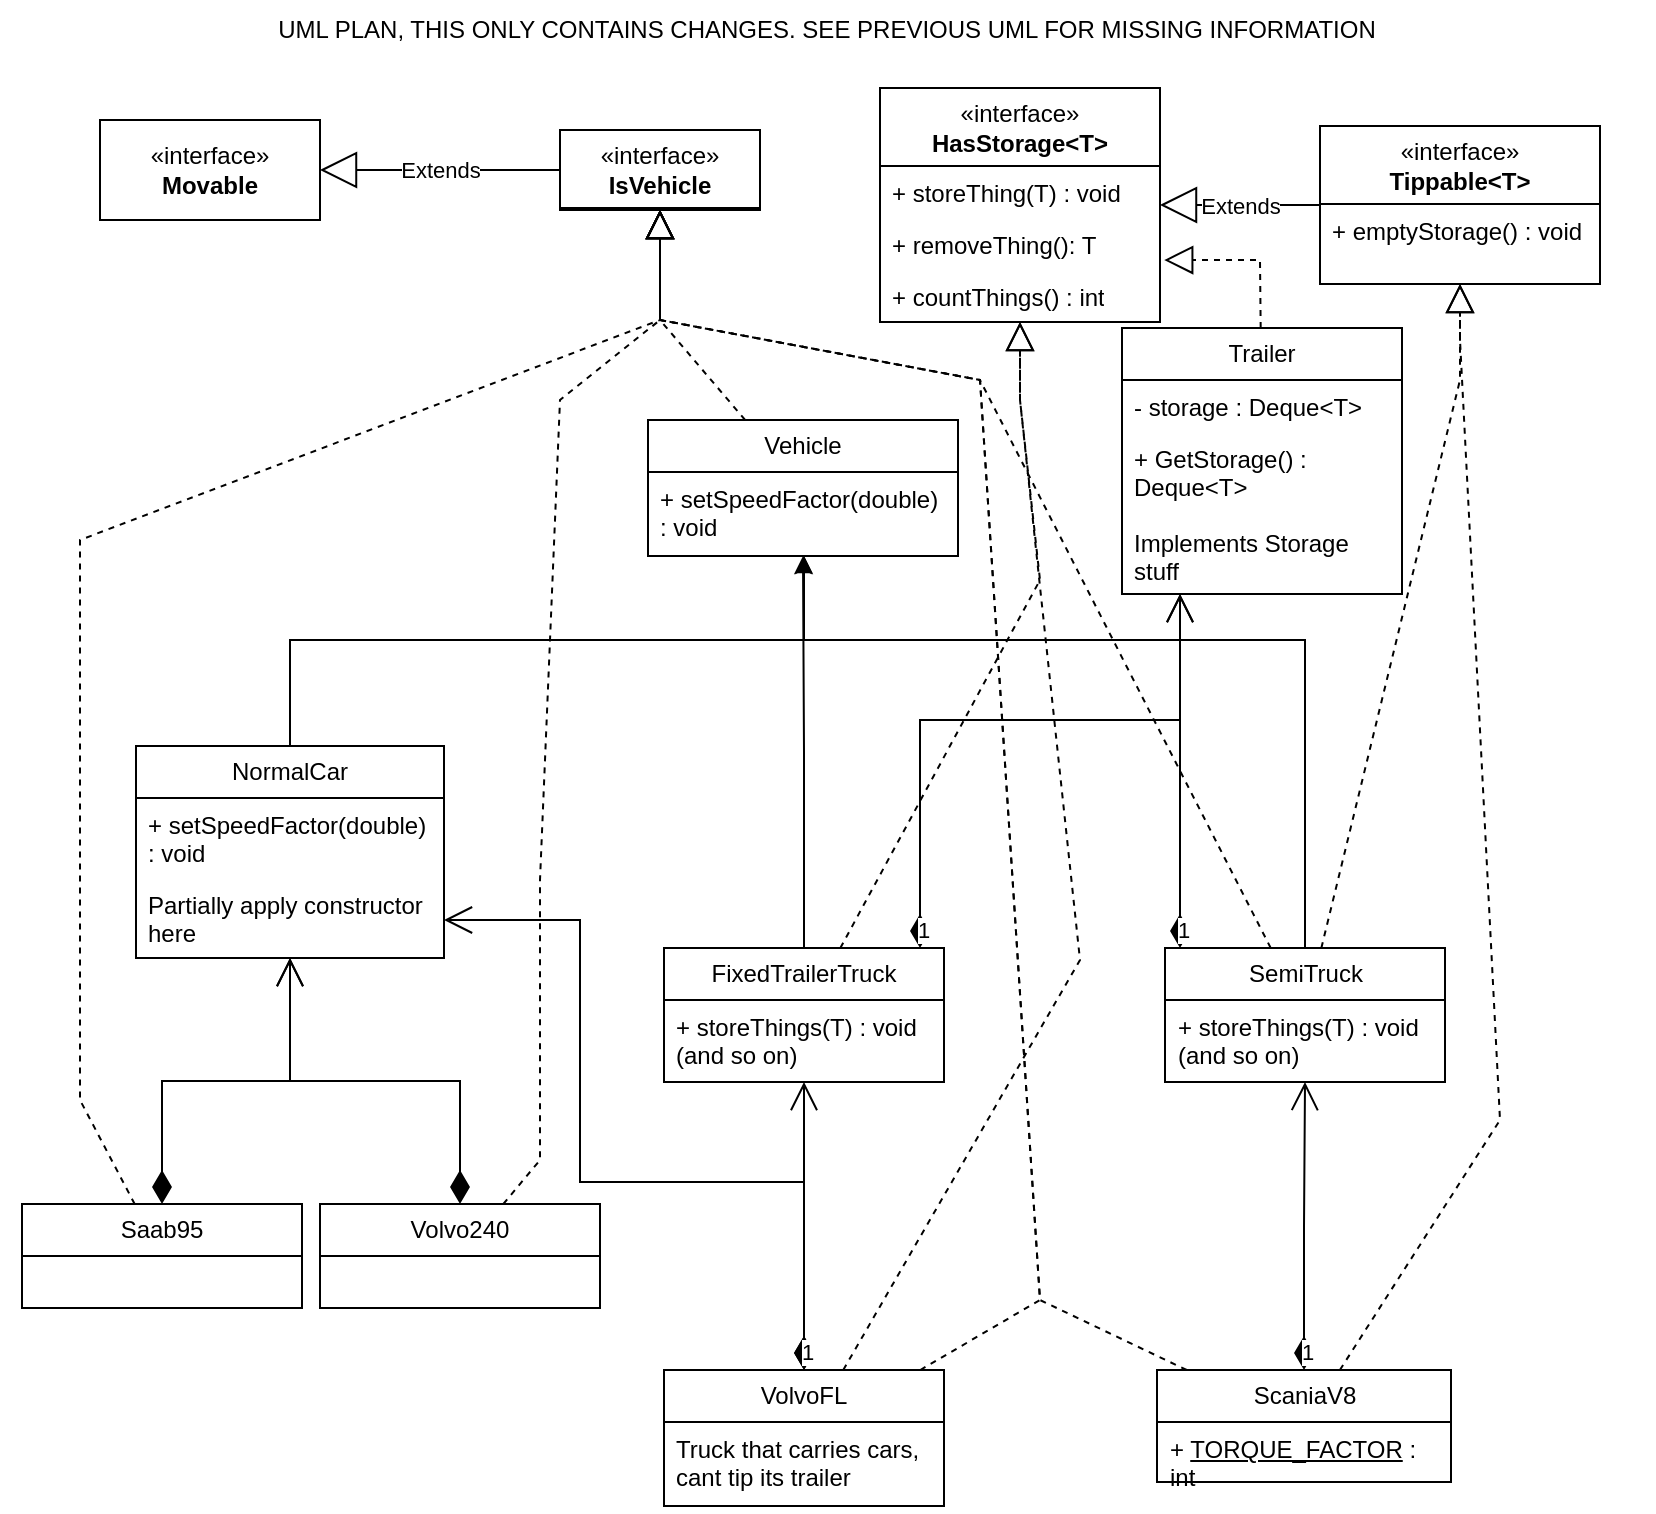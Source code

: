 <mxfile version="23.0.2" type="device">
  <diagram id="C5RBs43oDa-KdzZeNtuy" name="Page-1">
    <mxGraphModel dx="1196" dy="715" grid="1" gridSize="10" guides="1" tooltips="1" connect="1" arrows="1" fold="1" page="1" pageScale="1" pageWidth="827" pageHeight="1169" math="0" shadow="0">
      <root>
        <mxCell id="WIyWlLk6GJQsqaUBKTNV-0" />
        <mxCell id="WIyWlLk6GJQsqaUBKTNV-1" parent="WIyWlLk6GJQsqaUBKTNV-0" />
        <mxCell id="1KCT2nZTQpKCan8YGp3O-2" value="&lt;div&gt;«interface»&lt;/div&gt;&lt;b&gt;Movable&lt;/b&gt;" style="html=1;whiteSpace=wrap;" parent="WIyWlLk6GJQsqaUBKTNV-1" vertex="1">
          <mxGeometry x="50" y="70" width="110" height="50" as="geometry" />
        </mxCell>
        <mxCell id="1KCT2nZTQpKCan8YGp3O-15" value="Vehicle" style="swimlane;fontStyle=0;childLayout=stackLayout;horizontal=1;startSize=26;fillColor=none;horizontalStack=0;resizeParent=1;resizeParentMax=0;resizeLast=0;collapsible=1;marginBottom=0;whiteSpace=wrap;html=1;" parent="WIyWlLk6GJQsqaUBKTNV-1" vertex="1">
          <mxGeometry x="324" y="220" width="155" height="68" as="geometry" />
        </mxCell>
        <mxCell id="1KCT2nZTQpKCan8YGp3O-103" value="+ setSpeedFactor(double) : void" style="text;strokeColor=none;fillColor=none;align=left;verticalAlign=top;spacingLeft=4;spacingRight=4;overflow=hidden;rotatable=0;points=[[0,0.5],[1,0.5]];portConstraint=eastwest;whiteSpace=wrap;html=1;" parent="1KCT2nZTQpKCan8YGp3O-15" vertex="1">
          <mxGeometry y="26" width="155" height="42" as="geometry" />
        </mxCell>
        <mxCell id="1KCT2nZTQpKCan8YGp3O-21" value="Extends" style="endArrow=block;endSize=16;endFill=0;html=1;rounded=0;" parent="WIyWlLk6GJQsqaUBKTNV-1" source="_7U5zjCwsV4HifF4RqIY-29" target="1KCT2nZTQpKCan8YGp3O-73" edge="1">
          <mxGeometry width="160" relative="1" as="geometry">
            <mxPoint x="675.0" y="108.375" as="sourcePoint" />
            <mxPoint x="554" y="102.0" as="targetPoint" />
          </mxGeometry>
        </mxCell>
        <mxCell id="1KCT2nZTQpKCan8YGp3O-22" value="Extends" style="endArrow=block;endSize=16;endFill=0;html=1;rounded=0;" parent="WIyWlLk6GJQsqaUBKTNV-1" source="1KCT2nZTQpKCan8YGp3O-97" target="1KCT2nZTQpKCan8YGp3O-2" edge="1">
          <mxGeometry width="160" relative="1" as="geometry">
            <mxPoint x="279" y="102.0" as="sourcePoint" />
            <mxPoint x="461" y="437" as="targetPoint" />
          </mxGeometry>
        </mxCell>
        <mxCell id="1KCT2nZTQpKCan8YGp3O-24" value="" style="endArrow=block;dashed=1;endFill=0;endSize=12;html=1;rounded=0;" parent="WIyWlLk6GJQsqaUBKTNV-1" source="_7U5zjCwsV4HifF4RqIY-6" target="1KCT2nZTQpKCan8YGp3O-73" edge="1">
          <mxGeometry width="160" relative="1" as="geometry">
            <mxPoint x="471" y="305.0" as="sourcePoint" />
            <mxPoint x="482.075" y="127.0" as="targetPoint" />
            <Array as="points">
              <mxPoint x="520" y="300" />
              <mxPoint x="510" y="210" />
            </Array>
          </mxGeometry>
        </mxCell>
        <mxCell id="1KCT2nZTQpKCan8YGp3O-25" value="" style="endArrow=block;dashed=1;endFill=0;endSize=12;html=1;rounded=0;" parent="WIyWlLk6GJQsqaUBKTNV-1" source="_7U5zjCwsV4HifF4RqIY-10" target="_7U5zjCwsV4HifF4RqIY-29" edge="1">
          <mxGeometry width="160" relative="1" as="geometry">
            <mxPoint x="671.574" y="288.0" as="sourcePoint" />
            <mxPoint x="730.0" y="132" as="targetPoint" />
            <Array as="points">
              <mxPoint x="730" y="200" />
            </Array>
          </mxGeometry>
        </mxCell>
        <mxCell id="1KCT2nZTQpKCan8YGp3O-26" value="" style="endArrow=block;dashed=1;endFill=0;endSize=12;html=1;rounded=0;" parent="WIyWlLk6GJQsqaUBKTNV-1" source="_7U5zjCwsV4HifF4RqIY-10" target="1KCT2nZTQpKCan8YGp3O-97" edge="1">
          <mxGeometry width="160" relative="1" as="geometry">
            <mxPoint x="577.645" y="288.0" as="sourcePoint" />
            <mxPoint x="332.529" y="127.0" as="targetPoint" />
            <Array as="points">
              <mxPoint x="490" y="200" />
              <mxPoint x="330" y="170" />
            </Array>
          </mxGeometry>
        </mxCell>
        <mxCell id="1KCT2nZTQpKCan8YGp3O-28" value="" style="endArrow=block;dashed=1;endFill=0;endSize=12;html=1;rounded=0;" parent="WIyWlLk6GJQsqaUBKTNV-1" source="1KCT2nZTQpKCan8YGp3O-15" target="1KCT2nZTQpKCan8YGp3O-97" edge="1">
          <mxGeometry width="160" relative="1" as="geometry">
            <mxPoint x="320" y="437" as="sourcePoint" />
            <mxPoint x="332.529" y="127.0" as="targetPoint" />
            <Array as="points">
              <mxPoint x="330" y="170" />
            </Array>
          </mxGeometry>
        </mxCell>
        <mxCell id="1KCT2nZTQpKCan8YGp3O-30" value="Volvo240" style="swimlane;fontStyle=0;childLayout=stackLayout;horizontal=1;startSize=26;fillColor=none;horizontalStack=0;resizeParent=1;resizeParentMax=0;resizeLast=0;collapsible=1;marginBottom=0;whiteSpace=wrap;html=1;" parent="WIyWlLk6GJQsqaUBKTNV-1" vertex="1">
          <mxGeometry x="160" y="612" width="140" height="52" as="geometry" />
        </mxCell>
        <mxCell id="1KCT2nZTQpKCan8YGp3O-42" value="&lt;div&gt;Saab95&lt;/div&gt;" style="swimlane;fontStyle=0;childLayout=stackLayout;horizontal=1;startSize=26;fillColor=none;horizontalStack=0;resizeParent=1;resizeParentMax=0;resizeLast=0;collapsible=1;marginBottom=0;whiteSpace=wrap;html=1;" parent="WIyWlLk6GJQsqaUBKTNV-1" vertex="1">
          <mxGeometry x="11" y="612" width="140" height="52" as="geometry" />
        </mxCell>
        <mxCell id="1KCT2nZTQpKCan8YGp3O-46" value="ScaniaV8" style="swimlane;fontStyle=0;childLayout=stackLayout;horizontal=1;startSize=26;fillColor=none;horizontalStack=0;resizeParent=1;resizeParentMax=0;resizeLast=0;collapsible=1;marginBottom=0;whiteSpace=wrap;html=1;" parent="WIyWlLk6GJQsqaUBKTNV-1" vertex="1">
          <mxGeometry x="578.5" y="695" width="147" height="56" as="geometry">
            <mxRectangle x="554" y="353" width="90" height="30" as="alternateBounds" />
          </mxGeometry>
        </mxCell>
        <mxCell id="1KCT2nZTQpKCan8YGp3O-106" value="+ &lt;u&gt;TORQUE_FACTOR&lt;/u&gt; : int" style="text;strokeColor=none;fillColor=none;align=left;verticalAlign=top;spacingLeft=4;spacingRight=4;overflow=hidden;rotatable=0;points=[[0,0.5],[1,0.5]];portConstraint=eastwest;whiteSpace=wrap;html=1;" parent="1KCT2nZTQpKCan8YGp3O-46" vertex="1">
          <mxGeometry y="26" width="147" height="30" as="geometry" />
        </mxCell>
        <mxCell id="1KCT2nZTQpKCan8YGp3O-53" value="1" style="endArrow=open;html=1;endSize=12;startArrow=diamondThin;startSize=14;startFill=1;edgeStyle=orthogonalEdgeStyle;align=left;verticalAlign=bottom;rounded=0;textOpacity=0;" parent="WIyWlLk6GJQsqaUBKTNV-1" source="1KCT2nZTQpKCan8YGp3O-30" target="1KCT2nZTQpKCan8YGp3O-62" edge="1">
          <mxGeometry x="-1" y="3" relative="1" as="geometry">
            <mxPoint x="320" y="517" as="sourcePoint" />
            <mxPoint x="480" y="517" as="targetPoint" />
          </mxGeometry>
        </mxCell>
        <mxCell id="1KCT2nZTQpKCan8YGp3O-54" value="1" style="endArrow=open;html=1;endSize=12;startArrow=diamondThin;startSize=14;startFill=1;edgeStyle=orthogonalEdgeStyle;align=left;verticalAlign=bottom;rounded=0;textOpacity=0;" parent="WIyWlLk6GJQsqaUBKTNV-1" source="1KCT2nZTQpKCan8YGp3O-42" target="1KCT2nZTQpKCan8YGp3O-62" edge="1">
          <mxGeometry x="-1" y="3" relative="1" as="geometry">
            <mxPoint x="320" y="517" as="sourcePoint" />
            <mxPoint x="480" y="517" as="targetPoint" />
          </mxGeometry>
        </mxCell>
        <mxCell id="1KCT2nZTQpKCan8YGp3O-55" value="VolvoFL" style="swimlane;fontStyle=0;childLayout=stackLayout;horizontal=1;startSize=26;fillColor=none;horizontalStack=0;resizeParent=1;resizeParentMax=0;resizeLast=0;collapsible=1;marginBottom=0;whiteSpace=wrap;html=1;" parent="WIyWlLk6GJQsqaUBKTNV-1" vertex="1">
          <mxGeometry x="332" y="695" width="140" height="68" as="geometry">
            <mxRectangle x="320" y="353" width="90" height="30" as="alternateBounds" />
          </mxGeometry>
        </mxCell>
        <mxCell id="1KCT2nZTQpKCan8YGp3O-70" value="Truck that carries cars, cant tip its trailer" style="text;strokeColor=none;fillColor=none;align=left;verticalAlign=top;spacingLeft=4;spacingRight=4;overflow=hidden;rotatable=0;points=[[0,0.5],[1,0.5]];portConstraint=eastwest;whiteSpace=wrap;html=1;" parent="1KCT2nZTQpKCan8YGp3O-55" vertex="1">
          <mxGeometry y="26" width="140" height="42" as="geometry" />
        </mxCell>
        <mxCell id="1KCT2nZTQpKCan8YGp3O-62" value="NormalCar" style="swimlane;fontStyle=0;childLayout=stackLayout;horizontal=1;startSize=26;fillColor=none;horizontalStack=0;resizeParent=1;resizeParentMax=0;resizeLast=0;collapsible=1;marginBottom=0;whiteSpace=wrap;html=1;" parent="WIyWlLk6GJQsqaUBKTNV-1" vertex="1">
          <mxGeometry x="68" y="383" width="154" height="106" as="geometry" />
        </mxCell>
        <mxCell id="1KCT2nZTQpKCan8YGp3O-101" value="+ setSpeedFactor(double) : void" style="text;strokeColor=none;fillColor=none;align=left;verticalAlign=top;spacingLeft=4;spacingRight=4;overflow=hidden;rotatable=0;points=[[0,0.5],[1,0.5]];portConstraint=eastwest;whiteSpace=wrap;html=1;" parent="1KCT2nZTQpKCan8YGp3O-62" vertex="1">
          <mxGeometry y="26" width="154" height="40" as="geometry" />
        </mxCell>
        <mxCell id="1KCT2nZTQpKCan8YGp3O-102" value="&lt;div&gt;Partially apply constructor here&lt;/div&gt;" style="text;strokeColor=none;fillColor=none;align=left;verticalAlign=top;spacingLeft=4;spacingRight=4;overflow=hidden;rotatable=0;points=[[0,0.5],[1,0.5]];portConstraint=eastwest;whiteSpace=wrap;html=1;" parent="1KCT2nZTQpKCan8YGp3O-62" vertex="1">
          <mxGeometry y="66" width="154" height="40" as="geometry" />
        </mxCell>
        <mxCell id="1KCT2nZTQpKCan8YGp3O-67" value="&lt;div&gt;&lt;br&gt;&lt;/div&gt;&lt;div&gt;&lt;br&gt;&lt;/div&gt;" style="endArrow=block;endFill=1;html=1;edgeStyle=orthogonalEdgeStyle;align=left;verticalAlign=top;rounded=0;" parent="WIyWlLk6GJQsqaUBKTNV-1" source="1KCT2nZTQpKCan8YGp3O-62" target="1KCT2nZTQpKCan8YGp3O-15" edge="1">
          <mxGeometry x="-1" relative="1" as="geometry">
            <mxPoint x="320" y="497" as="sourcePoint" />
            <mxPoint x="480" y="497" as="targetPoint" />
            <Array as="points">
              <mxPoint x="145" y="330" />
              <mxPoint x="402" y="330" />
            </Array>
          </mxGeometry>
        </mxCell>
        <mxCell id="1KCT2nZTQpKCan8YGp3O-73" value="«interface»&lt;br&gt;&lt;div&gt;&lt;b&gt;HasStorage&amp;lt;T&amp;gt;&lt;/b&gt;&lt;/div&gt;" style="swimlane;fontStyle=0;childLayout=stackLayout;horizontal=1;startSize=39;fillColor=none;horizontalStack=0;resizeParent=1;resizeParentMax=0;resizeLast=0;collapsible=1;marginBottom=0;whiteSpace=wrap;html=1;" parent="WIyWlLk6GJQsqaUBKTNV-1" vertex="1">
          <mxGeometry x="440" y="54" width="140" height="117" as="geometry" />
        </mxCell>
        <mxCell id="1KCT2nZTQpKCan8YGp3O-74" value="+ storeThing(T) : void" style="text;strokeColor=none;fillColor=none;align=left;verticalAlign=top;spacingLeft=4;spacingRight=4;overflow=hidden;rotatable=0;points=[[0,0.5],[1,0.5]];portConstraint=eastwest;whiteSpace=wrap;html=1;" parent="1KCT2nZTQpKCan8YGp3O-73" vertex="1">
          <mxGeometry y="39" width="140" height="26" as="geometry" />
        </mxCell>
        <mxCell id="1KCT2nZTQpKCan8YGp3O-75" value="+ removeThing(): T" style="text;strokeColor=none;fillColor=none;align=left;verticalAlign=top;spacingLeft=4;spacingRight=4;overflow=hidden;rotatable=0;points=[[0,0.5],[1,0.5]];portConstraint=eastwest;whiteSpace=wrap;html=1;" parent="1KCT2nZTQpKCan8YGp3O-73" vertex="1">
          <mxGeometry y="65" width="140" height="26" as="geometry" />
        </mxCell>
        <mxCell id="1KCT2nZTQpKCan8YGp3O-76" value="+ countThings() : int" style="text;strokeColor=none;fillColor=none;align=left;verticalAlign=top;spacingLeft=4;spacingRight=4;overflow=hidden;rotatable=0;points=[[0,0.5],[1,0.5]];portConstraint=eastwest;whiteSpace=wrap;html=1;" parent="1KCT2nZTQpKCan8YGp3O-73" vertex="1">
          <mxGeometry y="91" width="140" height="26" as="geometry" />
        </mxCell>
        <mxCell id="1KCT2nZTQpKCan8YGp3O-80" value="UML PLAN, THIS ONLY CONTAINS CHANGES. SEE PREVIOUS UML FOR MISSING INFORMATION" style="text;html=1;strokeColor=none;fillColor=none;align=center;verticalAlign=middle;whiteSpace=wrap;rounded=0;" parent="WIyWlLk6GJQsqaUBKTNV-1" vertex="1">
          <mxGeometry y="10" width="827" height="30" as="geometry" />
        </mxCell>
        <mxCell id="1KCT2nZTQpKCan8YGp3O-97" value="«interface»&lt;br&gt;&lt;div&gt;&lt;b&gt;IsVehicle&lt;/b&gt;&lt;/div&gt;" style="swimlane;fontStyle=0;childLayout=stackLayout;horizontal=1;startSize=39;fillColor=none;horizontalStack=0;resizeParent=1;resizeParentMax=0;resizeLast=0;collapsible=1;marginBottom=0;whiteSpace=wrap;html=1;" parent="WIyWlLk6GJQsqaUBKTNV-1" vertex="1" collapsed="1">
          <mxGeometry x="280" y="75" width="100" height="40" as="geometry">
            <mxRectangle x="252" y="54" width="156" height="81" as="alternateBounds" />
          </mxGeometry>
        </mxCell>
        <mxCell id="_7U5zjCwsV4HifF4RqIY-5" value="1" style="endArrow=open;html=1;endSize=12;startArrow=diamondThin;startSize=14;startFill=0;edgeStyle=orthogonalEdgeStyle;align=left;verticalAlign=bottom;rounded=0;" edge="1" parent="WIyWlLk6GJQsqaUBKTNV-1" source="1KCT2nZTQpKCan8YGp3O-55" target="1KCT2nZTQpKCan8YGp3O-62">
          <mxGeometry x="-1" y="3" relative="1" as="geometry">
            <mxPoint x="370" y="380" as="sourcePoint" />
            <mxPoint x="530" y="380" as="targetPoint" />
            <Array as="points">
              <mxPoint x="290" y="601" />
              <mxPoint x="290" y="470" />
            </Array>
          </mxGeometry>
        </mxCell>
        <mxCell id="_7U5zjCwsV4HifF4RqIY-37" style="edgeStyle=orthogonalEdgeStyle;rounded=0;orthogonalLoop=1;jettySize=auto;html=1;" edge="1" parent="WIyWlLk6GJQsqaUBKTNV-1" source="_7U5zjCwsV4HifF4RqIY-6" target="1KCT2nZTQpKCan8YGp3O-15">
          <mxGeometry relative="1" as="geometry" />
        </mxCell>
        <mxCell id="_7U5zjCwsV4HifF4RqIY-6" value="FixedTrailerTruck" style="swimlane;fontStyle=0;childLayout=stackLayout;horizontal=1;startSize=26;fillColor=none;horizontalStack=0;resizeParent=1;resizeParentMax=0;resizeLast=0;collapsible=1;marginBottom=0;whiteSpace=wrap;html=1;" vertex="1" parent="WIyWlLk6GJQsqaUBKTNV-1">
          <mxGeometry x="332" y="484" width="140" height="67" as="geometry" />
        </mxCell>
        <mxCell id="_7U5zjCwsV4HifF4RqIY-9" value="&lt;div&gt;+ storeThings(T) : void (and so on)&lt;/div&gt;&lt;div&gt;&lt;br&gt;&lt;/div&gt;" style="text;strokeColor=none;fillColor=none;align=left;verticalAlign=top;spacingLeft=4;spacingRight=4;overflow=hidden;rotatable=0;points=[[0,0.5],[1,0.5]];portConstraint=eastwest;whiteSpace=wrap;html=1;" vertex="1" parent="_7U5zjCwsV4HifF4RqIY-6">
          <mxGeometry y="26" width="140" height="41" as="geometry" />
        </mxCell>
        <mxCell id="_7U5zjCwsV4HifF4RqIY-10" value="SemiTruck" style="swimlane;fontStyle=0;childLayout=stackLayout;horizontal=1;startSize=26;fillColor=none;horizontalStack=0;resizeParent=1;resizeParentMax=0;resizeLast=0;collapsible=1;marginBottom=0;whiteSpace=wrap;html=1;" vertex="1" parent="WIyWlLk6GJQsqaUBKTNV-1">
          <mxGeometry x="582.5" y="484" width="140" height="67" as="geometry" />
        </mxCell>
        <mxCell id="_7U5zjCwsV4HifF4RqIY-56" value="&lt;div&gt;+ storeThings(T) : void (and so on)&lt;/div&gt;&lt;div&gt;&lt;br&gt;&lt;/div&gt;" style="text;strokeColor=none;fillColor=none;align=left;verticalAlign=top;spacingLeft=4;spacingRight=4;overflow=hidden;rotatable=0;points=[[0,0.5],[1,0.5]];portConstraint=eastwest;whiteSpace=wrap;html=1;" vertex="1" parent="_7U5zjCwsV4HifF4RqIY-10">
          <mxGeometry y="26" width="140" height="41" as="geometry" />
        </mxCell>
        <mxCell id="_7U5zjCwsV4HifF4RqIY-19" value="1" style="endArrow=open;html=1;endSize=12;startArrow=diamondThin;startSize=14;startFill=1;edgeStyle=orthogonalEdgeStyle;align=left;verticalAlign=bottom;rounded=0;" edge="1" parent="WIyWlLk6GJQsqaUBKTNV-1" source="1KCT2nZTQpKCan8YGp3O-46" target="_7U5zjCwsV4HifF4RqIY-10">
          <mxGeometry x="-1" y="3" relative="1" as="geometry">
            <mxPoint x="370" y="474" as="sourcePoint" />
            <mxPoint x="530" y="474" as="targetPoint" />
          </mxGeometry>
        </mxCell>
        <mxCell id="_7U5zjCwsV4HifF4RqIY-20" value="1" style="endArrow=open;html=1;endSize=12;startArrow=diamondThin;startSize=14;startFill=1;edgeStyle=orthogonalEdgeStyle;align=left;verticalAlign=bottom;rounded=0;" edge="1" parent="WIyWlLk6GJQsqaUBKTNV-1" source="1KCT2nZTQpKCan8YGp3O-55" target="_7U5zjCwsV4HifF4RqIY-6">
          <mxGeometry x="-1" y="3" relative="1" as="geometry">
            <mxPoint x="520" y="564" as="sourcePoint" />
            <mxPoint x="544" y="613" as="targetPoint" />
          </mxGeometry>
        </mxCell>
        <mxCell id="_7U5zjCwsV4HifF4RqIY-21" value="" style="endArrow=block;dashed=1;endFill=0;endSize=12;html=1;rounded=0;" edge="1" parent="WIyWlLk6GJQsqaUBKTNV-1" source="1KCT2nZTQpKCan8YGp3O-46" target="1KCT2nZTQpKCan8YGp3O-97">
          <mxGeometry width="160" relative="1" as="geometry">
            <mxPoint x="370" y="380" as="sourcePoint" />
            <mxPoint x="530" y="380" as="targetPoint" />
            <Array as="points">
              <mxPoint x="520" y="660" />
              <mxPoint x="490" y="200" />
              <mxPoint x="330" y="170" />
            </Array>
          </mxGeometry>
        </mxCell>
        <mxCell id="_7U5zjCwsV4HifF4RqIY-22" value="" style="endArrow=block;dashed=1;endFill=0;endSize=12;html=1;rounded=0;" edge="1" parent="WIyWlLk6GJQsqaUBKTNV-1" source="1KCT2nZTQpKCan8YGp3O-46" target="_7U5zjCwsV4HifF4RqIY-29">
          <mxGeometry width="160" relative="1" as="geometry">
            <mxPoint x="370" y="380" as="sourcePoint" />
            <mxPoint x="730.0" y="132" as="targetPoint" />
            <Array as="points">
              <mxPoint x="750" y="570" />
              <mxPoint x="730" y="180" />
            </Array>
          </mxGeometry>
        </mxCell>
        <mxCell id="_7U5zjCwsV4HifF4RqIY-23" value="" style="endArrow=block;dashed=1;endFill=0;endSize=12;html=1;rounded=0;" edge="1" parent="WIyWlLk6GJQsqaUBKTNV-1" source="1KCT2nZTQpKCan8YGp3O-55" target="1KCT2nZTQpKCan8YGp3O-73">
          <mxGeometry width="160" relative="1" as="geometry">
            <mxPoint x="370" y="380" as="sourcePoint" />
            <mxPoint x="530" y="380" as="targetPoint" />
            <Array as="points">
              <mxPoint x="540" y="490" />
              <mxPoint x="510" y="210" />
            </Array>
          </mxGeometry>
        </mxCell>
        <mxCell id="_7U5zjCwsV4HifF4RqIY-24" value="" style="endArrow=block;dashed=1;endFill=0;endSize=12;html=1;rounded=0;" edge="1" parent="WIyWlLk6GJQsqaUBKTNV-1" source="1KCT2nZTQpKCan8YGp3O-55" target="1KCT2nZTQpKCan8YGp3O-97">
          <mxGeometry width="160" relative="1" as="geometry">
            <mxPoint x="370" y="380" as="sourcePoint" />
            <mxPoint x="530" y="380" as="targetPoint" />
            <Array as="points">
              <mxPoint x="520" y="660" />
              <mxPoint x="490" y="200" />
              <mxPoint x="330" y="170" />
            </Array>
          </mxGeometry>
        </mxCell>
        <mxCell id="_7U5zjCwsV4HifF4RqIY-25" value="" style="endArrow=block;dashed=1;endFill=0;endSize=12;html=1;rounded=0;" edge="1" parent="WIyWlLk6GJQsqaUBKTNV-1" source="1KCT2nZTQpKCan8YGp3O-30" target="1KCT2nZTQpKCan8YGp3O-97">
          <mxGeometry width="160" relative="1" as="geometry">
            <mxPoint x="370" y="380" as="sourcePoint" />
            <mxPoint x="530" y="380" as="targetPoint" />
            <Array as="points">
              <mxPoint x="270" y="590" />
              <mxPoint x="270" y="450" />
              <mxPoint x="280" y="210" />
              <mxPoint x="330" y="170" />
            </Array>
          </mxGeometry>
        </mxCell>
        <mxCell id="_7U5zjCwsV4HifF4RqIY-26" value="" style="endArrow=block;dashed=1;endFill=0;endSize=12;html=1;rounded=0;" edge="1" parent="WIyWlLk6GJQsqaUBKTNV-1" source="1KCT2nZTQpKCan8YGp3O-42" target="1KCT2nZTQpKCan8YGp3O-97">
          <mxGeometry width="160" relative="1" as="geometry">
            <mxPoint x="370" y="380" as="sourcePoint" />
            <mxPoint x="530" y="380" as="targetPoint" />
            <Array as="points">
              <mxPoint x="40" y="560" />
              <mxPoint x="40" y="280" />
              <mxPoint x="330" y="170" />
            </Array>
          </mxGeometry>
        </mxCell>
        <mxCell id="_7U5zjCwsV4HifF4RqIY-29" value="«interface»&lt;br&gt;&lt;div&gt;&lt;b&gt;Tippable&amp;lt;T&amp;gt;&lt;/b&gt;&lt;/div&gt;" style="swimlane;fontStyle=0;childLayout=stackLayout;horizontal=1;startSize=39;fillColor=none;horizontalStack=0;resizeParent=1;resizeParentMax=0;resizeLast=0;collapsible=1;marginBottom=0;whiteSpace=wrap;html=1;" vertex="1" parent="WIyWlLk6GJQsqaUBKTNV-1">
          <mxGeometry x="660" y="73" width="140" height="79" as="geometry" />
        </mxCell>
        <mxCell id="_7U5zjCwsV4HifF4RqIY-30" value="+ emptyStorage() : void" style="text;strokeColor=none;fillColor=none;align=left;verticalAlign=top;spacingLeft=4;spacingRight=4;overflow=hidden;rotatable=0;points=[[0,0.5],[1,0.5]];portConstraint=eastwest;whiteSpace=wrap;html=1;" vertex="1" parent="_7U5zjCwsV4HifF4RqIY-29">
          <mxGeometry y="39" width="140" height="40" as="geometry" />
        </mxCell>
        <mxCell id="_7U5zjCwsV4HifF4RqIY-35" style="edgeStyle=orthogonalEdgeStyle;rounded=0;orthogonalLoop=1;jettySize=auto;html=1;" edge="1" parent="WIyWlLk6GJQsqaUBKTNV-1" source="_7U5zjCwsV4HifF4RqIY-10" target="1KCT2nZTQpKCan8YGp3O-15">
          <mxGeometry relative="1" as="geometry">
            <Array as="points">
              <mxPoint x="652" y="330" />
              <mxPoint x="402" y="330" />
            </Array>
          </mxGeometry>
        </mxCell>
        <mxCell id="_7U5zjCwsV4HifF4RqIY-39" value="&lt;div&gt;Trailer&lt;/div&gt;" style="swimlane;fontStyle=0;childLayout=stackLayout;horizontal=1;startSize=26;fillColor=none;horizontalStack=0;resizeParent=1;resizeParentMax=0;resizeLast=0;collapsible=1;marginBottom=0;whiteSpace=wrap;html=1;" vertex="1" parent="WIyWlLk6GJQsqaUBKTNV-1">
          <mxGeometry x="561" y="174" width="140" height="133" as="geometry" />
        </mxCell>
        <mxCell id="_7U5zjCwsV4HifF4RqIY-55" value="- storage : Deque&amp;lt;T&amp;gt;" style="text;strokeColor=none;fillColor=none;align=left;verticalAlign=top;spacingLeft=4;spacingRight=4;overflow=hidden;rotatable=0;points=[[0,0.5],[1,0.5]];portConstraint=eastwest;whiteSpace=wrap;html=1;" vertex="1" parent="_7U5zjCwsV4HifF4RqIY-39">
          <mxGeometry y="26" width="140" height="26" as="geometry" />
        </mxCell>
        <mxCell id="_7U5zjCwsV4HifF4RqIY-51" value="+ GetStorage() : Deque&amp;lt;T&amp;gt;" style="text;strokeColor=none;fillColor=none;align=left;verticalAlign=top;spacingLeft=4;spacingRight=4;overflow=hidden;rotatable=0;points=[[0,0.5],[1,0.5]];portConstraint=eastwest;whiteSpace=wrap;html=1;" vertex="1" parent="_7U5zjCwsV4HifF4RqIY-39">
          <mxGeometry y="52" width="140" height="42" as="geometry" />
        </mxCell>
        <mxCell id="_7U5zjCwsV4HifF4RqIY-50" value="Implements Storage stuff" style="text;strokeColor=none;fillColor=none;align=left;verticalAlign=top;spacingLeft=4;spacingRight=4;overflow=hidden;rotatable=0;points=[[0,0.5],[1,0.5]];portConstraint=eastwest;whiteSpace=wrap;html=1;" vertex="1" parent="_7U5zjCwsV4HifF4RqIY-39">
          <mxGeometry y="94" width="140" height="39" as="geometry" />
        </mxCell>
        <mxCell id="_7U5zjCwsV4HifF4RqIY-46" value="" style="endArrow=block;dashed=1;endFill=0;endSize=12;html=1;rounded=0;entryX=1.015;entryY=0.808;entryDx=0;entryDy=0;entryPerimeter=0;" edge="1" parent="WIyWlLk6GJQsqaUBKTNV-1" source="_7U5zjCwsV4HifF4RqIY-39" target="1KCT2nZTQpKCan8YGp3O-75">
          <mxGeometry width="160" relative="1" as="geometry">
            <mxPoint x="630" y="160" as="sourcePoint" />
            <mxPoint x="600.001" y="130" as="targetPoint" />
            <Array as="points">
              <mxPoint x="630" y="140" />
            </Array>
          </mxGeometry>
        </mxCell>
        <mxCell id="_7U5zjCwsV4HifF4RqIY-47" value="1" style="endArrow=open;html=1;endSize=12;startArrow=diamondThin;startSize=14;startFill=1;edgeStyle=orthogonalEdgeStyle;align=left;verticalAlign=bottom;rounded=0;" edge="1" parent="WIyWlLk6GJQsqaUBKTNV-1" source="_7U5zjCwsV4HifF4RqIY-10" target="_7U5zjCwsV4HifF4RqIY-39">
          <mxGeometry x="-1" y="3" relative="1" as="geometry">
            <mxPoint x="619.69" y="361" as="sourcePoint" />
            <mxPoint x="619.69" y="254" as="targetPoint" />
            <Array as="points">
              <mxPoint x="590" y="320" />
              <mxPoint x="590" y="320" />
            </Array>
          </mxGeometry>
        </mxCell>
        <mxCell id="_7U5zjCwsV4HifF4RqIY-49" value="1" style="endArrow=open;html=1;endSize=12;startArrow=diamondThin;startSize=14;startFill=1;edgeStyle=orthogonalEdgeStyle;align=left;verticalAlign=bottom;rounded=0;" edge="1" parent="WIyWlLk6GJQsqaUBKTNV-1" source="_7U5zjCwsV4HifF4RqIY-6" target="_7U5zjCwsV4HifF4RqIY-39">
          <mxGeometry x="-1" y="3" relative="1" as="geometry">
            <mxPoint x="600" y="494" as="sourcePoint" />
            <mxPoint x="630" y="264" as="targetPoint" />
            <Array as="points">
              <mxPoint x="460" y="370" />
              <mxPoint x="590" y="370" />
            </Array>
          </mxGeometry>
        </mxCell>
      </root>
    </mxGraphModel>
  </diagram>
</mxfile>
